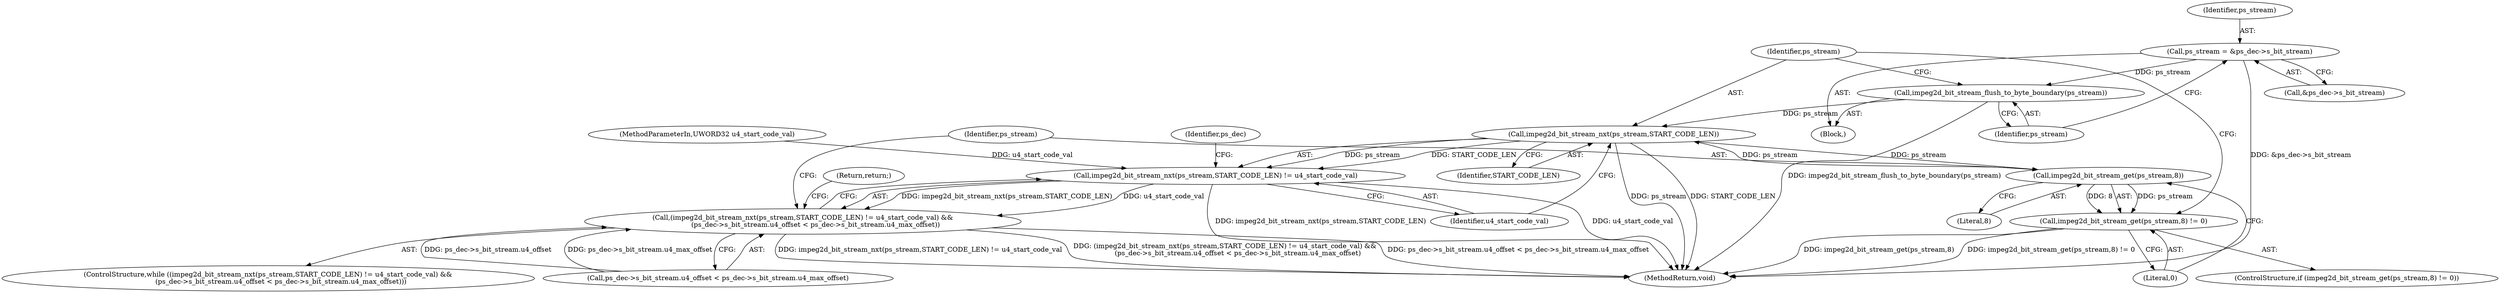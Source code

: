 digraph "0_Android_ffab15eb80630dc799eb410855c93525b75233c3_8@pointer" {
"1000106" [label="(Call,ps_stream = &ps_dec->s_bit_stream)"];
"1000112" [label="(Call,impeg2d_bit_stream_flush_to_byte_boundary(ps_stream))"];
"1000117" [label="(Call,impeg2d_bit_stream_nxt(ps_stream,START_CODE_LEN))"];
"1000116" [label="(Call,impeg2d_bit_stream_nxt(ps_stream,START_CODE_LEN) != u4_start_code_val)"];
"1000115" [label="(Call,(impeg2d_bit_stream_nxt(ps_stream,START_CODE_LEN) != u4_start_code_val) &&\n            (ps_dec->s_bit_stream.u4_offset < ps_dec->s_bit_stream.u4_max_offset))"];
"1000135" [label="(Call,impeg2d_bit_stream_get(ps_stream,8))"];
"1000134" [label="(Call,impeg2d_bit_stream_get(ps_stream,8) != 0)"];
"1000119" [label="(Identifier,START_CODE_LEN)"];
"1000135" [label="(Call,impeg2d_bit_stream_get(ps_stream,8))"];
"1000104" [label="(Block,)"];
"1000138" [label="(Literal,0)"];
"1000103" [label="(MethodParameterIn,UWORD32 u4_start_code_val)"];
"1000116" [label="(Call,impeg2d_bit_stream_nxt(ps_stream,START_CODE_LEN) != u4_start_code_val)"];
"1000115" [label="(Call,(impeg2d_bit_stream_nxt(ps_stream,START_CODE_LEN) != u4_start_code_val) &&\n            (ps_dec->s_bit_stream.u4_offset < ps_dec->s_bit_stream.u4_max_offset))"];
"1000108" [label="(Call,&ps_dec->s_bit_stream)"];
"1000136" [label="(Identifier,ps_stream)"];
"1000107" [label="(Identifier,ps_stream)"];
"1000140" [label="(Return,return;)"];
"1000134" [label="(Call,impeg2d_bit_stream_get(ps_stream,8) != 0)"];
"1000121" [label="(Call,ps_dec->s_bit_stream.u4_offset < ps_dec->s_bit_stream.u4_max_offset)"];
"1000133" [label="(ControlStructure,if (impeg2d_bit_stream_get(ps_stream,8) != 0))"];
"1000113" [label="(Identifier,ps_stream)"];
"1000141" [label="(MethodReturn,void)"];
"1000112" [label="(Call,impeg2d_bit_stream_flush_to_byte_boundary(ps_stream))"];
"1000114" [label="(ControlStructure,while ((impeg2d_bit_stream_nxt(ps_stream,START_CODE_LEN) != u4_start_code_val) &&\n            (ps_dec->s_bit_stream.u4_offset < ps_dec->s_bit_stream.u4_max_offset)))"];
"1000120" [label="(Identifier,u4_start_code_val)"];
"1000106" [label="(Call,ps_stream = &ps_dec->s_bit_stream)"];
"1000118" [label="(Identifier,ps_stream)"];
"1000137" [label="(Literal,8)"];
"1000124" [label="(Identifier,ps_dec)"];
"1000117" [label="(Call,impeg2d_bit_stream_nxt(ps_stream,START_CODE_LEN))"];
"1000106" -> "1000104"  [label="AST: "];
"1000106" -> "1000108"  [label="CFG: "];
"1000107" -> "1000106"  [label="AST: "];
"1000108" -> "1000106"  [label="AST: "];
"1000113" -> "1000106"  [label="CFG: "];
"1000106" -> "1000141"  [label="DDG: &ps_dec->s_bit_stream"];
"1000106" -> "1000112"  [label="DDG: ps_stream"];
"1000112" -> "1000104"  [label="AST: "];
"1000112" -> "1000113"  [label="CFG: "];
"1000113" -> "1000112"  [label="AST: "];
"1000118" -> "1000112"  [label="CFG: "];
"1000112" -> "1000141"  [label="DDG: impeg2d_bit_stream_flush_to_byte_boundary(ps_stream)"];
"1000112" -> "1000117"  [label="DDG: ps_stream"];
"1000117" -> "1000116"  [label="AST: "];
"1000117" -> "1000119"  [label="CFG: "];
"1000118" -> "1000117"  [label="AST: "];
"1000119" -> "1000117"  [label="AST: "];
"1000120" -> "1000117"  [label="CFG: "];
"1000117" -> "1000141"  [label="DDG: ps_stream"];
"1000117" -> "1000141"  [label="DDG: START_CODE_LEN"];
"1000117" -> "1000116"  [label="DDG: ps_stream"];
"1000117" -> "1000116"  [label="DDG: START_CODE_LEN"];
"1000135" -> "1000117"  [label="DDG: ps_stream"];
"1000117" -> "1000135"  [label="DDG: ps_stream"];
"1000116" -> "1000115"  [label="AST: "];
"1000116" -> "1000120"  [label="CFG: "];
"1000120" -> "1000116"  [label="AST: "];
"1000124" -> "1000116"  [label="CFG: "];
"1000115" -> "1000116"  [label="CFG: "];
"1000116" -> "1000141"  [label="DDG: impeg2d_bit_stream_nxt(ps_stream,START_CODE_LEN)"];
"1000116" -> "1000141"  [label="DDG: u4_start_code_val"];
"1000116" -> "1000115"  [label="DDG: impeg2d_bit_stream_nxt(ps_stream,START_CODE_LEN)"];
"1000116" -> "1000115"  [label="DDG: u4_start_code_val"];
"1000103" -> "1000116"  [label="DDG: u4_start_code_val"];
"1000115" -> "1000114"  [label="AST: "];
"1000115" -> "1000121"  [label="CFG: "];
"1000121" -> "1000115"  [label="AST: "];
"1000136" -> "1000115"  [label="CFG: "];
"1000140" -> "1000115"  [label="CFG: "];
"1000115" -> "1000141"  [label="DDG: impeg2d_bit_stream_nxt(ps_stream,START_CODE_LEN) != u4_start_code_val"];
"1000115" -> "1000141"  [label="DDG: (impeg2d_bit_stream_nxt(ps_stream,START_CODE_LEN) != u4_start_code_val) &&\n            (ps_dec->s_bit_stream.u4_offset < ps_dec->s_bit_stream.u4_max_offset)"];
"1000115" -> "1000141"  [label="DDG: ps_dec->s_bit_stream.u4_offset < ps_dec->s_bit_stream.u4_max_offset"];
"1000121" -> "1000115"  [label="DDG: ps_dec->s_bit_stream.u4_offset"];
"1000121" -> "1000115"  [label="DDG: ps_dec->s_bit_stream.u4_max_offset"];
"1000135" -> "1000134"  [label="AST: "];
"1000135" -> "1000137"  [label="CFG: "];
"1000136" -> "1000135"  [label="AST: "];
"1000137" -> "1000135"  [label="AST: "];
"1000138" -> "1000135"  [label="CFG: "];
"1000135" -> "1000134"  [label="DDG: ps_stream"];
"1000135" -> "1000134"  [label="DDG: 8"];
"1000134" -> "1000133"  [label="AST: "];
"1000134" -> "1000138"  [label="CFG: "];
"1000138" -> "1000134"  [label="AST: "];
"1000118" -> "1000134"  [label="CFG: "];
"1000134" -> "1000141"  [label="DDG: impeg2d_bit_stream_get(ps_stream,8) != 0"];
"1000134" -> "1000141"  [label="DDG: impeg2d_bit_stream_get(ps_stream,8)"];
}
